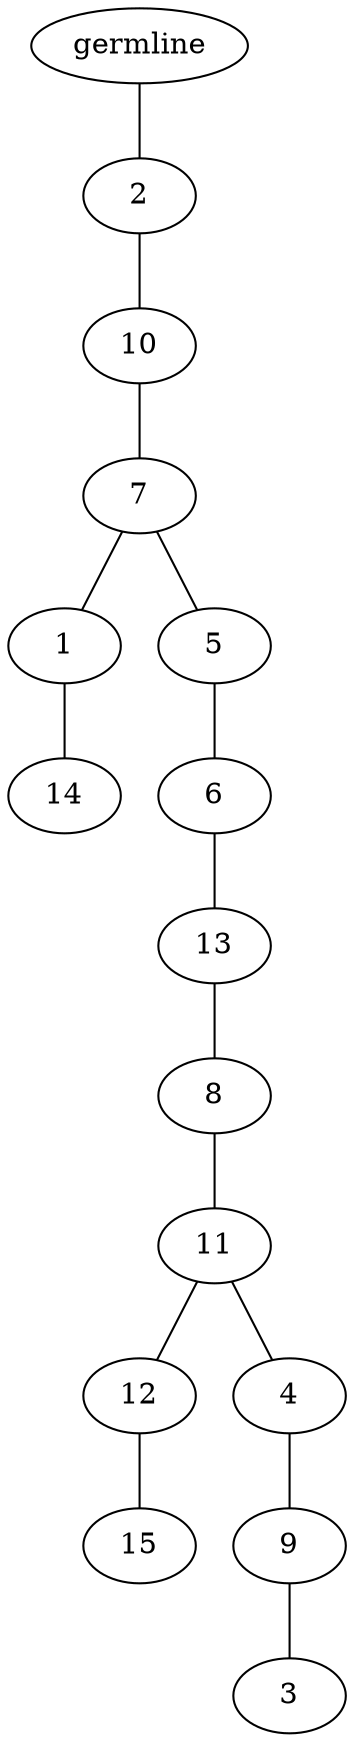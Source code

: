 graph tree {
    "140277760933456" [label="germline"];
    "140277763071328" [label="2"];
    "140277763071280" [label="10"];
    "140277763068112" [label="7"];
    "140277762983728" [label="1"];
    "140277762983680" [label="14"];
    "140277762985216" [label="5"];
    "140277762984688" [label="6"];
    "140277762982192" [label="13"];
    "140277762983632" [label="8"];
    "140277762984400" [label="11"];
    "140277762982864" [label="12"];
    "140277762985696" [label="15"];
    "140277763676816" [label="4"];
    "140277763675904" [label="9"];
    "140277763675280" [label="3"];
    "140277760933456" -- "140277763071328";
    "140277763071328" -- "140277763071280";
    "140277763071280" -- "140277763068112";
    "140277763068112" -- "140277762983728";
    "140277763068112" -- "140277762985216";
    "140277762983728" -- "140277762983680";
    "140277762985216" -- "140277762984688";
    "140277762984688" -- "140277762982192";
    "140277762982192" -- "140277762983632";
    "140277762983632" -- "140277762984400";
    "140277762984400" -- "140277762982864";
    "140277762984400" -- "140277763676816";
    "140277762982864" -- "140277762985696";
    "140277763676816" -- "140277763675904";
    "140277763675904" -- "140277763675280";
}
